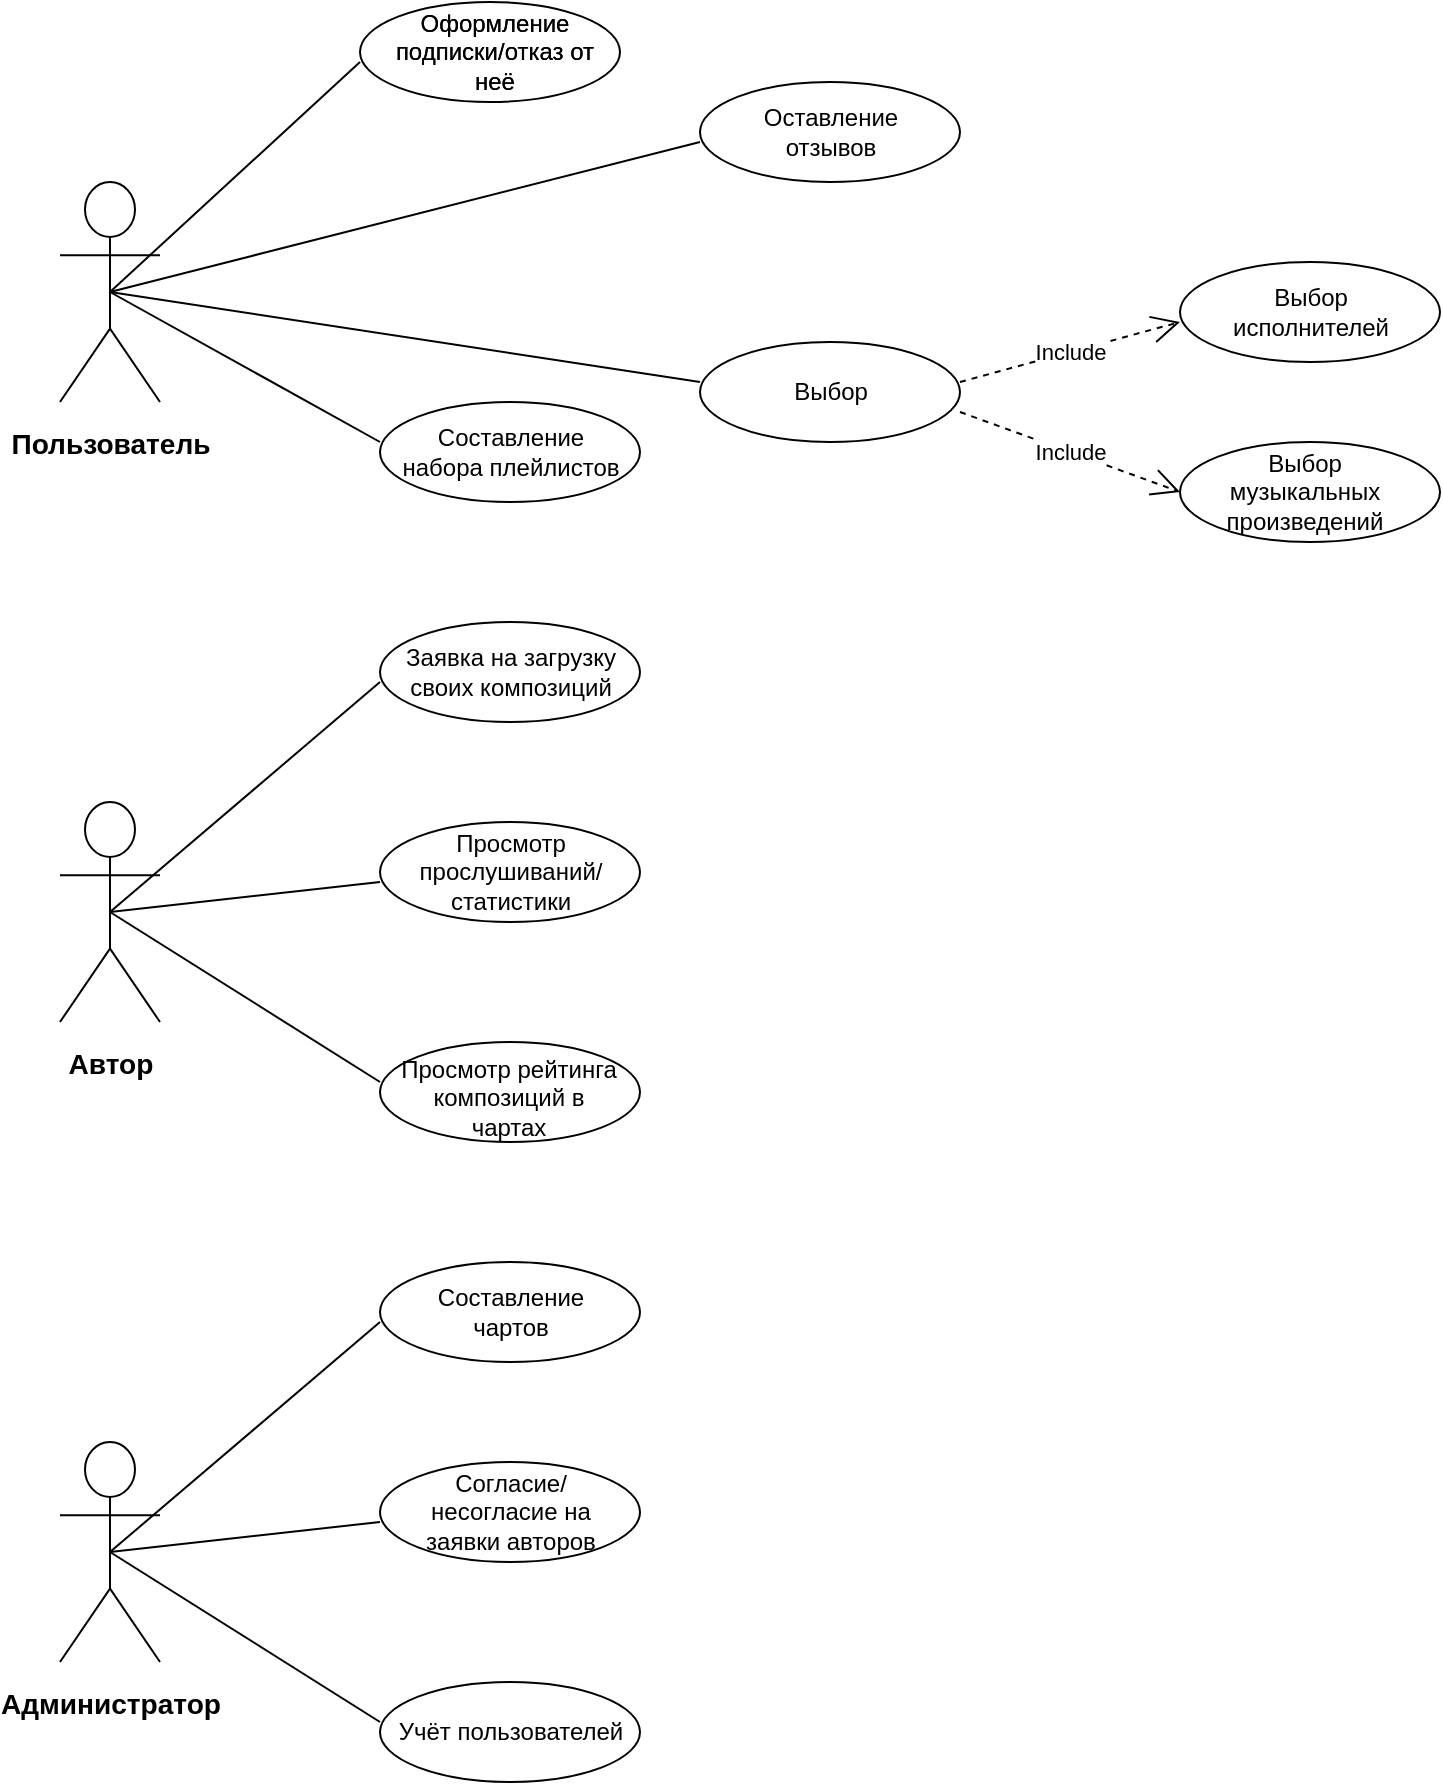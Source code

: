<mxfile version="15.2.7" type="device"><diagram id="8MEcfWtopiUKQXSAYJBx" name="Page-1"><mxGraphModel dx="979" dy="587" grid="1" gridSize="10" guides="1" tooltips="1" connect="1" arrows="1" fold="1" page="1" pageScale="1" pageWidth="827" pageHeight="1169" math="0" shadow="0"><root><mxCell id="0"/><mxCell id="1" parent="0"/><mxCell id="iB_32XxoJL4pG8xhKyJ5-2" value="&lt;h3 style=&quot;line-height: 0%&quot;&gt;Пользователь&lt;/h3&gt;" style="shape=umlActor;verticalLabelPosition=bottom;verticalAlign=top;html=1;" parent="1" vertex="1"><mxGeometry x="80" y="130" width="50" height="110" as="geometry"/></mxCell><mxCell id="iB_32XxoJL4pG8xhKyJ5-4" value="" style="endArrow=none;html=1;entryX=0;entryY=0.5;entryDx=0;entryDy=0;exitX=0.5;exitY=0.5;exitDx=0;exitDy=0;exitPerimeter=0;" parent="1" edge="1" source="iB_32XxoJL4pG8xhKyJ5-2"><mxGeometry width="50" height="50" relative="1" as="geometry"><mxPoint x="160" y="160" as="sourcePoint"/><mxPoint x="230" y="70" as="targetPoint"/></mxGeometry></mxCell><mxCell id="iB_32XxoJL4pG8xhKyJ5-5" value="" style="endArrow=none;html=1;exitX=0.5;exitY=0.5;exitDx=0;exitDy=0;exitPerimeter=0;" parent="1" edge="1" source="iB_32XxoJL4pG8xhKyJ5-2"><mxGeometry width="50" height="50" relative="1" as="geometry"><mxPoint x="110" y="180" as="sourcePoint"/><mxPoint x="400" y="110" as="targetPoint"/></mxGeometry></mxCell><mxCell id="iB_32XxoJL4pG8xhKyJ5-6" value="" style="endArrow=none;html=1;exitX=0.5;exitY=0.5;exitDx=0;exitDy=0;exitPerimeter=0;" parent="1" edge="1" source="iB_32XxoJL4pG8xhKyJ5-2"><mxGeometry width="50" height="50" relative="1" as="geometry"><mxPoint x="160" y="160" as="sourcePoint"/><mxPoint x="400" y="230" as="targetPoint"/></mxGeometry></mxCell><mxCell id="iB_32XxoJL4pG8xhKyJ5-7" value="" style="endArrow=none;html=1;exitX=0.5;exitY=0.5;exitDx=0;exitDy=0;exitPerimeter=0;" parent="1" edge="1" source="iB_32XxoJL4pG8xhKyJ5-2"><mxGeometry width="50" height="50" relative="1" as="geometry"><mxPoint x="160" y="160" as="sourcePoint"/><mxPoint x="240" y="260" as="targetPoint"/></mxGeometry></mxCell><mxCell id="iB_32XxoJL4pG8xhKyJ5-8" value="" style="ellipse;whiteSpace=wrap;html=1;" parent="1" vertex="1"><mxGeometry x="230" y="40" width="130" height="50" as="geometry"/></mxCell><mxCell id="iB_32XxoJL4pG8xhKyJ5-9" value="" style="ellipse;whiteSpace=wrap;html=1;" parent="1" vertex="1"><mxGeometry x="240" y="240" width="130" height="50" as="geometry"/></mxCell><mxCell id="iB_32XxoJL4pG8xhKyJ5-10" value="" style="ellipse;whiteSpace=wrap;html=1;" parent="1" vertex="1"><mxGeometry x="400" y="210" width="130" height="50" as="geometry"/></mxCell><mxCell id="iB_32XxoJL4pG8xhKyJ5-11" value="" style="ellipse;whiteSpace=wrap;html=1;" parent="1" vertex="1"><mxGeometry x="400" y="80" width="130" height="50" as="geometry"/></mxCell><mxCell id="iB_32XxoJL4pG8xhKyJ5-12" value="Include" style="endArrow=open;endSize=12;dashed=1;html=1;targetPerimeterSpacing=0;" parent="1" edge="1"><mxGeometry width="160" relative="1" as="geometry"><mxPoint x="530" y="230" as="sourcePoint"/><mxPoint x="640" y="200" as="targetPoint"/><Array as="points"/></mxGeometry></mxCell><mxCell id="iB_32XxoJL4pG8xhKyJ5-13" value="Include" style="endArrow=open;endSize=12;dashed=1;html=1;targetPerimeterSpacing=0;" parent="1" edge="1"><mxGeometry width="160" relative="1" as="geometry"><mxPoint x="530" y="245" as="sourcePoint"/><mxPoint x="640" y="285" as="targetPoint"/><Array as="points"/></mxGeometry></mxCell><mxCell id="iB_32XxoJL4pG8xhKyJ5-14" value="" style="ellipse;whiteSpace=wrap;html=1;" parent="1" vertex="1"><mxGeometry x="640" y="170" width="130" height="50" as="geometry"/></mxCell><mxCell id="iB_32XxoJL4pG8xhKyJ5-15" value="" style="ellipse;whiteSpace=wrap;html=1;" parent="1" vertex="1"><mxGeometry x="640" y="260" width="130" height="50" as="geometry"/></mxCell><mxCell id="iB_32XxoJL4pG8xhKyJ5-16" value="&lt;h3 style=&quot;line-height: 0%&quot;&gt;Автор&lt;/h3&gt;" style="shape=umlActor;verticalLabelPosition=bottom;verticalAlign=top;html=1;" parent="1" vertex="1"><mxGeometry x="80" y="440" width="50" height="110" as="geometry"/></mxCell><mxCell id="iB_32XxoJL4pG8xhKyJ5-17" value="" style="endArrow=none;html=1;exitX=0.5;exitY=0.5;exitDx=0;exitDy=0;exitPerimeter=0;" parent="1" edge="1" source="iB_32XxoJL4pG8xhKyJ5-16"><mxGeometry width="50" height="50" relative="1" as="geometry"><mxPoint x="160" y="480" as="sourcePoint"/><mxPoint x="240" y="380" as="targetPoint"/></mxGeometry></mxCell><mxCell id="iB_32XxoJL4pG8xhKyJ5-18" value="" style="endArrow=none;html=1;exitX=0.5;exitY=0.5;exitDx=0;exitDy=0;exitPerimeter=0;" parent="1" edge="1" source="iB_32XxoJL4pG8xhKyJ5-16"><mxGeometry width="50" height="50" relative="1" as="geometry"><mxPoint x="160" y="480" as="sourcePoint"/><mxPoint x="240" y="580" as="targetPoint"/></mxGeometry></mxCell><mxCell id="iB_32XxoJL4pG8xhKyJ5-19" value="" style="endArrow=none;html=1;exitX=0.5;exitY=0.5;exitDx=0;exitDy=0;exitPerimeter=0;" parent="1" edge="1" source="iB_32XxoJL4pG8xhKyJ5-16"><mxGeometry width="50" height="50" relative="1" as="geometry"><mxPoint x="110" y="490" as="sourcePoint"/><mxPoint x="240" y="480" as="targetPoint"/></mxGeometry></mxCell><mxCell id="iB_32XxoJL4pG8xhKyJ5-20" value="" style="ellipse;whiteSpace=wrap;html=1;" parent="1" vertex="1"><mxGeometry x="240" y="350" width="130" height="50" as="geometry"/></mxCell><mxCell id="iB_32XxoJL4pG8xhKyJ5-21" value="" style="ellipse;whiteSpace=wrap;html=1;" parent="1" vertex="1"><mxGeometry x="240" y="450" width="130" height="50" as="geometry"/></mxCell><mxCell id="iB_32XxoJL4pG8xhKyJ5-22" value="" style="ellipse;whiteSpace=wrap;html=1;" parent="1" vertex="1"><mxGeometry x="240" y="560" width="130" height="50" as="geometry"/></mxCell><mxCell id="iB_32XxoJL4pG8xhKyJ5-23" value="&lt;h3 style=&quot;line-height: 0%&quot;&gt;Администратор&lt;/h3&gt;" style="shape=umlActor;verticalLabelPosition=bottom;verticalAlign=top;html=1;" parent="1" vertex="1"><mxGeometry x="80" y="760" width="50" height="110" as="geometry"/></mxCell><mxCell id="iB_32XxoJL4pG8xhKyJ5-24" value="" style="endArrow=none;html=1;exitX=0.5;exitY=0.5;exitDx=0;exitDy=0;exitPerimeter=0;" parent="1" edge="1" source="iB_32XxoJL4pG8xhKyJ5-23"><mxGeometry width="50" height="50" relative="1" as="geometry"><mxPoint x="160" y="800" as="sourcePoint"/><mxPoint x="240" y="700" as="targetPoint"/></mxGeometry></mxCell><mxCell id="iB_32XxoJL4pG8xhKyJ5-25" value="" style="ellipse;whiteSpace=wrap;html=1;" parent="1" vertex="1"><mxGeometry x="240" y="670" width="130" height="50" as="geometry"/></mxCell><mxCell id="iB_32XxoJL4pG8xhKyJ5-26" value="" style="ellipse;whiteSpace=wrap;html=1;" parent="1" vertex="1"><mxGeometry x="240" y="770" width="130" height="50" as="geometry"/></mxCell><mxCell id="iB_32XxoJL4pG8xhKyJ5-27" value="" style="endArrow=none;html=1;exitX=0.5;exitY=0.5;exitDx=0;exitDy=0;exitPerimeter=0;" parent="1" edge="1" source="iB_32XxoJL4pG8xhKyJ5-23"><mxGeometry width="50" height="50" relative="1" as="geometry"><mxPoint x="160" y="800" as="sourcePoint"/><mxPoint x="240" y="800" as="targetPoint"/></mxGeometry></mxCell><mxCell id="iB_32XxoJL4pG8xhKyJ5-28" value="" style="endArrow=none;html=1;exitX=0.5;exitY=0.5;exitDx=0;exitDy=0;exitPerimeter=0;" parent="1" edge="1" source="iB_32XxoJL4pG8xhKyJ5-23"><mxGeometry width="50" height="50" relative="1" as="geometry"><mxPoint x="160" y="800" as="sourcePoint"/><mxPoint x="240" y="900" as="targetPoint"/></mxGeometry></mxCell><mxCell id="iB_32XxoJL4pG8xhKyJ5-29" value="" style="ellipse;whiteSpace=wrap;html=1;" parent="1" vertex="1"><mxGeometry x="240" y="880" width="130" height="50" as="geometry"/></mxCell><mxCell id="iB_32XxoJL4pG8xhKyJ5-31" value="Оформление подписки/отказ от неё" style="text;html=1;strokeColor=none;fillColor=none;align=center;verticalAlign=middle;whiteSpace=wrap;rounded=0;" parent="1" vertex="1"><mxGeometry x="240" y="55" width="115" height="20" as="geometry"/></mxCell><mxCell id="iB_32XxoJL4pG8xhKyJ5-32" value="Оформление подписки/отказ от неё" style="text;html=1;strokeColor=none;fillColor=none;align=center;verticalAlign=middle;whiteSpace=wrap;rounded=0;" parent="1" vertex="1"><mxGeometry x="240" y="55" width="115" height="20" as="geometry"/></mxCell><mxCell id="iB_32XxoJL4pG8xhKyJ5-33" value="Оставление отзывов" style="text;html=1;strokeColor=none;fillColor=none;align=center;verticalAlign=middle;whiteSpace=wrap;rounded=0;" parent="1" vertex="1"><mxGeometry x="407.5" y="95" width="115" height="20" as="geometry"/></mxCell><mxCell id="iB_32XxoJL4pG8xhKyJ5-34" value="Составление набора плейлистов" style="text;html=1;strokeColor=none;fillColor=none;align=center;verticalAlign=middle;whiteSpace=wrap;rounded=0;" parent="1" vertex="1"><mxGeometry x="247.5" y="255" width="115" height="20" as="geometry"/></mxCell><mxCell id="iB_32XxoJL4pG8xhKyJ5-35" value="Выбор" style="text;html=1;strokeColor=none;fillColor=none;align=center;verticalAlign=middle;whiteSpace=wrap;rounded=0;" parent="1" vertex="1"><mxGeometry x="407.5" y="225" width="115" height="20" as="geometry"/></mxCell><mxCell id="iB_32XxoJL4pG8xhKyJ5-36" value="Выбор исполнителей" style="text;html=1;strokeColor=none;fillColor=none;align=center;verticalAlign=middle;whiteSpace=wrap;rounded=0;" parent="1" vertex="1"><mxGeometry x="647.5" y="185" width="115" height="20" as="geometry"/></mxCell><mxCell id="iB_32XxoJL4pG8xhKyJ5-37" value="Выбор музыкальных произведений" style="text;html=1;strokeColor=none;fillColor=none;align=center;verticalAlign=middle;whiteSpace=wrap;rounded=0;" parent="1" vertex="1"><mxGeometry x="645" y="275" width="115" height="20" as="geometry"/></mxCell><mxCell id="iB_32XxoJL4pG8xhKyJ5-38" value="Заявка на загрузку своих композиций" style="text;html=1;strokeColor=none;fillColor=none;align=center;verticalAlign=middle;whiteSpace=wrap;rounded=0;" parent="1" vertex="1"><mxGeometry x="247.5" y="365" width="115" height="20" as="geometry"/></mxCell><mxCell id="iB_32XxoJL4pG8xhKyJ5-39" value="Просмотр прослушиваний/статистики" style="text;html=1;strokeColor=none;fillColor=none;align=center;verticalAlign=middle;whiteSpace=wrap;rounded=0;" parent="1" vertex="1"><mxGeometry x="247.5" y="465" width="115" height="20" as="geometry"/></mxCell><mxCell id="iB_32XxoJL4pG8xhKyJ5-40" value="Просмотр рейтинга композиций в чартах" style="text;html=1;strokeColor=none;fillColor=none;align=center;verticalAlign=middle;whiteSpace=wrap;rounded=0;" parent="1" vertex="1"><mxGeometry x="247.5" y="580" width="112.5" height="15" as="geometry"/></mxCell><mxCell id="iB_32XxoJL4pG8xhKyJ5-41" value="Составление чартов" style="text;html=1;strokeColor=none;fillColor=none;align=center;verticalAlign=middle;whiteSpace=wrap;rounded=0;" parent="1" vertex="1"><mxGeometry x="247.5" y="685" width="115" height="20" as="geometry"/></mxCell><mxCell id="iB_32XxoJL4pG8xhKyJ5-42" value="Согласие/несогласие на заявки авторов" style="text;html=1;strokeColor=none;fillColor=none;align=center;verticalAlign=middle;whiteSpace=wrap;rounded=0;" parent="1" vertex="1"><mxGeometry x="247.5" y="785" width="115" height="20" as="geometry"/></mxCell><mxCell id="iB_32XxoJL4pG8xhKyJ5-43" value="Учёт пользователей" style="text;html=1;strokeColor=none;fillColor=none;align=center;verticalAlign=middle;whiteSpace=wrap;rounded=0;" parent="1" vertex="1"><mxGeometry x="247.5" y="895" width="115" height="20" as="geometry"/></mxCell></root></mxGraphModel></diagram></mxfile>